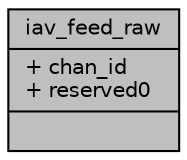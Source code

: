 digraph "iav_feed_raw"
{
 // INTERACTIVE_SVG=YES
 // LATEX_PDF_SIZE
  bgcolor="transparent";
  edge [fontname="Helvetica",fontsize="10",labelfontname="Helvetica",labelfontsize="10"];
  node [fontname="Helvetica",fontsize="10",shape=record];
  Node1 [label="{iav_feed_raw\n|+ chan_id\l+ reserved0\l|}",height=0.2,width=0.4,color="black", fillcolor="grey75", style="filled", fontcolor="black",tooltip=" "];
}
